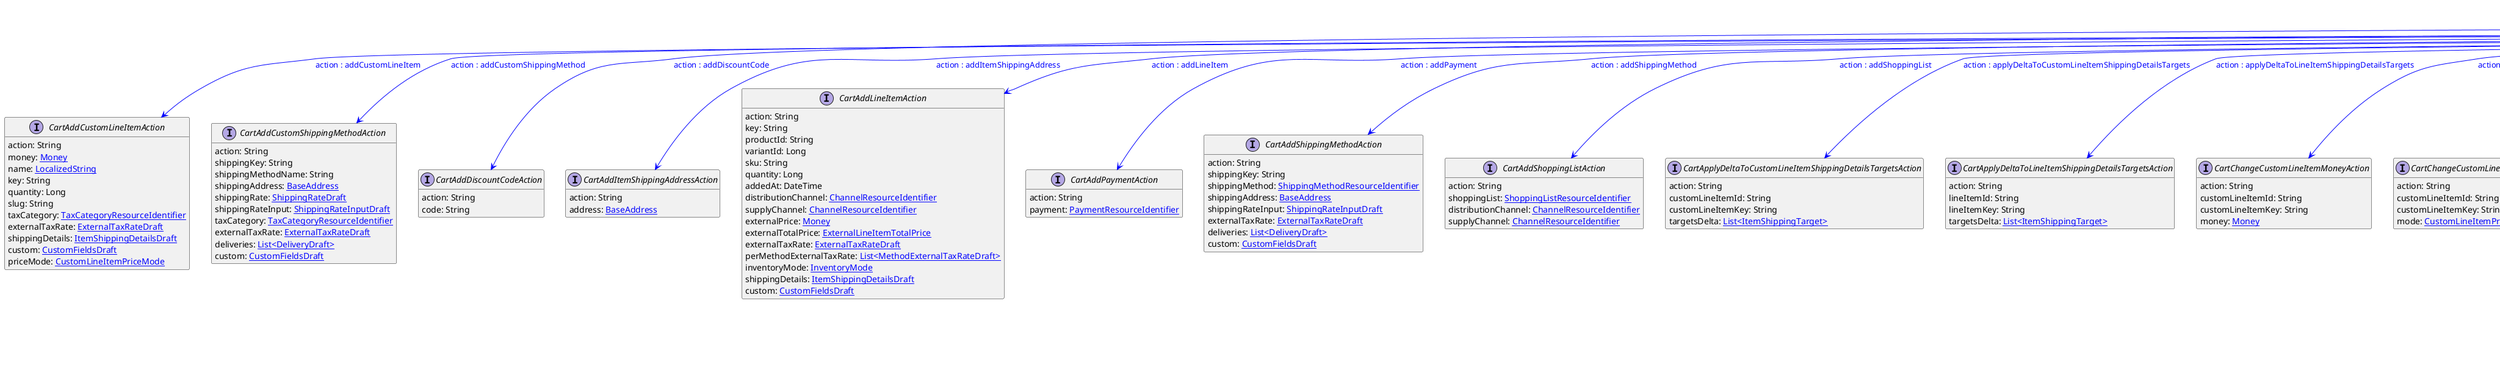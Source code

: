 @startuml

hide empty fields
hide empty methods
legend
|= |= line |
|<back:black>   </back>| inheritance |
|<back:green>   </back>| property reference |
|<back:blue>   </back>| discriminated class |
endlegend
interface CartUpdateAction [[CartUpdateAction.svg]]  {
    action: String
}


interface CartAddCustomLineItemAction [[CartAddCustomLineItemAction.svg]]  {
    action: String
    money: [[Money.svg Money]]
    name: [[LocalizedString.svg LocalizedString]]
    key: String
    quantity: Long
    slug: String
    taxCategory: [[TaxCategoryResourceIdentifier.svg TaxCategoryResourceIdentifier]]
    externalTaxRate: [[ExternalTaxRateDraft.svg ExternalTaxRateDraft]]
    shippingDetails: [[ItemShippingDetailsDraft.svg ItemShippingDetailsDraft]]
    custom: [[CustomFieldsDraft.svg CustomFieldsDraft]]
    priceMode: [[CustomLineItemPriceMode.svg CustomLineItemPriceMode]]
}
interface CartAddCustomShippingMethodAction [[CartAddCustomShippingMethodAction.svg]]  {
    action: String
    shippingKey: String
    shippingMethodName: String
    shippingAddress: [[BaseAddress.svg BaseAddress]]
    shippingRate: [[ShippingRateDraft.svg ShippingRateDraft]]
    shippingRateInput: [[ShippingRateInputDraft.svg ShippingRateInputDraft]]
    taxCategory: [[TaxCategoryResourceIdentifier.svg TaxCategoryResourceIdentifier]]
    externalTaxRate: [[ExternalTaxRateDraft.svg ExternalTaxRateDraft]]
    deliveries: [[DeliveryDraft.svg List<DeliveryDraft>]]
    custom: [[CustomFieldsDraft.svg CustomFieldsDraft]]
}
interface CartAddDiscountCodeAction [[CartAddDiscountCodeAction.svg]]  {
    action: String
    code: String
}
interface CartAddItemShippingAddressAction [[CartAddItemShippingAddressAction.svg]]  {
    action: String
    address: [[BaseAddress.svg BaseAddress]]
}
interface CartAddLineItemAction [[CartAddLineItemAction.svg]]  {
    action: String
    key: String
    productId: String
    variantId: Long
    sku: String
    quantity: Long
    addedAt: DateTime
    distributionChannel: [[ChannelResourceIdentifier.svg ChannelResourceIdentifier]]
    supplyChannel: [[ChannelResourceIdentifier.svg ChannelResourceIdentifier]]
    externalPrice: [[Money.svg Money]]
    externalTotalPrice: [[ExternalLineItemTotalPrice.svg ExternalLineItemTotalPrice]]
    externalTaxRate: [[ExternalTaxRateDraft.svg ExternalTaxRateDraft]]
    perMethodExternalTaxRate: [[MethodExternalTaxRateDraft.svg List<MethodExternalTaxRateDraft>]]
    inventoryMode: [[InventoryMode.svg InventoryMode]]
    shippingDetails: [[ItemShippingDetailsDraft.svg ItemShippingDetailsDraft]]
    custom: [[CustomFieldsDraft.svg CustomFieldsDraft]]
}
interface CartAddPaymentAction [[CartAddPaymentAction.svg]]  {
    action: String
    payment: [[PaymentResourceIdentifier.svg PaymentResourceIdentifier]]
}
interface CartAddShippingMethodAction [[CartAddShippingMethodAction.svg]]  {
    action: String
    shippingKey: String
    shippingMethod: [[ShippingMethodResourceIdentifier.svg ShippingMethodResourceIdentifier]]
    shippingAddress: [[BaseAddress.svg BaseAddress]]
    shippingRateInput: [[ShippingRateInputDraft.svg ShippingRateInputDraft]]
    externalTaxRate: [[ExternalTaxRateDraft.svg ExternalTaxRateDraft]]
    deliveries: [[DeliveryDraft.svg List<DeliveryDraft>]]
    custom: [[CustomFieldsDraft.svg CustomFieldsDraft]]
}
interface CartAddShoppingListAction [[CartAddShoppingListAction.svg]]  {
    action: String
    shoppingList: [[ShoppingListResourceIdentifier.svg ShoppingListResourceIdentifier]]
    distributionChannel: [[ChannelResourceIdentifier.svg ChannelResourceIdentifier]]
    supplyChannel: [[ChannelResourceIdentifier.svg ChannelResourceIdentifier]]
}
interface CartApplyDeltaToCustomLineItemShippingDetailsTargetsAction [[CartApplyDeltaToCustomLineItemShippingDetailsTargetsAction.svg]]  {
    action: String
    customLineItemId: String
    customLineItemKey: String
    targetsDelta: [[ItemShippingTarget.svg List<ItemShippingTarget>]]
}
interface CartApplyDeltaToLineItemShippingDetailsTargetsAction [[CartApplyDeltaToLineItemShippingDetailsTargetsAction.svg]]  {
    action: String
    lineItemId: String
    lineItemKey: String
    targetsDelta: [[ItemShippingTarget.svg List<ItemShippingTarget>]]
}
interface CartChangeCustomLineItemMoneyAction [[CartChangeCustomLineItemMoneyAction.svg]]  {
    action: String
    customLineItemId: String
    customLineItemKey: String
    money: [[Money.svg Money]]
}
interface CartChangeCustomLineItemPriceModeAction [[CartChangeCustomLineItemPriceModeAction.svg]]  {
    action: String
    customLineItemId: String
    customLineItemKey: String
    mode: [[CustomLineItemPriceMode.svg CustomLineItemPriceMode]]
}
interface CartChangeCustomLineItemQuantityAction [[CartChangeCustomLineItemQuantityAction.svg]]  {
    action: String
    customLineItemId: String
    customLineItemKey: String
    quantity: Long
}
interface CartChangeLineItemQuantityAction [[CartChangeLineItemQuantityAction.svg]]  {
    action: String
    lineItemId: String
    lineItemKey: String
    quantity: Long
    externalPrice: [[Money.svg Money]]
    externalTotalPrice: [[ExternalLineItemTotalPrice.svg ExternalLineItemTotalPrice]]
}
interface CartChangeLineItemsOrderAction [[CartChangeLineItemsOrderAction.svg]]  {
    action: String
    lineItemOrder: [[String.svg List<String>]]
}
interface CartChangeTaxCalculationModeAction [[CartChangeTaxCalculationModeAction.svg]]  {
    action: String
    taxCalculationMode: [[TaxCalculationMode.svg TaxCalculationMode]]
}
interface CartChangeTaxModeAction [[CartChangeTaxModeAction.svg]]  {
    action: String
    taxMode: [[TaxMode.svg TaxMode]]
}
interface CartChangeTaxRoundingModeAction [[CartChangeTaxRoundingModeAction.svg]]  {
    action: String
    taxRoundingMode: [[RoundingMode.svg RoundingMode]]
}
interface CartFreezeCartAction [[CartFreezeCartAction.svg]]  {
    action: String
}
interface CartRecalculateAction [[CartRecalculateAction.svg]]  {
    action: String
    updateProductData: Boolean
}
interface CartRemoveCustomLineItemAction [[CartRemoveCustomLineItemAction.svg]]  {
    action: String
    customLineItemId: String
    customLineItemKey: String
}
interface CartRemoveDiscountCodeAction [[CartRemoveDiscountCodeAction.svg]]  {
    action: String
    discountCode: [[DiscountCodeReference.svg DiscountCodeReference]]
}
interface CartRemoveItemShippingAddressAction [[CartRemoveItemShippingAddressAction.svg]]  {
    action: String
    addressKey: String
}
interface CartRemoveLineItemAction [[CartRemoveLineItemAction.svg]]  {
    action: String
    lineItemId: String
    lineItemKey: String
    quantity: Long
    externalPrice: [[Money.svg Money]]
    externalTotalPrice: [[ExternalLineItemTotalPrice.svg ExternalLineItemTotalPrice]]
    shippingDetailsToRemove: [[ItemShippingDetailsDraft.svg ItemShippingDetailsDraft]]
}
interface CartRemovePaymentAction [[CartRemovePaymentAction.svg]]  {
    action: String
    payment: [[PaymentResourceIdentifier.svg PaymentResourceIdentifier]]
}
interface CartRemoveShippingMethodAction [[CartRemoveShippingMethodAction.svg]]  {
    action: String
    shippingKey: String
}
interface CartSetAnonymousIdAction [[CartSetAnonymousIdAction.svg]]  {
    action: String
    anonymousId: String
}
interface CartSetBillingAddressAction [[CartSetBillingAddressAction.svg]]  {
    action: String
    address: [[BaseAddress.svg BaseAddress]]
}
interface CartSetBillingAddressCustomFieldAction [[CartSetBillingAddressCustomFieldAction.svg]]  {
    action: String
    name: String
    value: [[Object.svg Object]]
}
interface CartSetBillingAddressCustomTypeAction [[CartSetBillingAddressCustomTypeAction.svg]]  {
    action: String
    type: [[TypeResourceIdentifier.svg TypeResourceIdentifier]]
    fields: [[FieldContainer.svg FieldContainer]]
}
interface CartSetBusinessUnitAction [[CartSetBusinessUnitAction.svg]]  {
    action: String
    businessUnit: [[BusinessUnitResourceIdentifier.svg BusinessUnitResourceIdentifier]]
}
interface CartSetCartTotalTaxAction [[CartSetCartTotalTaxAction.svg]]  {
    action: String
    externalTotalGross: [[Money.svg Money]]
    externalTaxPortions: [[TaxPortionDraft.svg List<TaxPortionDraft>]]
}
interface CartSetCountryAction [[CartSetCountryAction.svg]]  {
    action: String
    country: String
}
interface CartSetCustomFieldAction [[CartSetCustomFieldAction.svg]]  {
    action: String
    name: String
    value: [[Object.svg Object]]
}
interface CartSetCustomLineItemCustomFieldAction [[CartSetCustomLineItemCustomFieldAction.svg]]  {
    action: String
    customLineItemId: String
    customLineItemKey: String
    name: String
    value: [[Object.svg Object]]
}
interface CartSetCustomLineItemCustomTypeAction [[CartSetCustomLineItemCustomTypeAction.svg]]  {
    action: String
    customLineItemId: String
    customLineItemKey: String
    type: [[TypeResourceIdentifier.svg TypeResourceIdentifier]]
    fields: [[FieldContainer.svg FieldContainer]]
}
interface CartSetCustomLineItemShippingDetailsAction [[CartSetCustomLineItemShippingDetailsAction.svg]]  {
    action: String
    customLineItemId: String
    customLineItemKey: String
    shippingDetails: [[ItemShippingDetailsDraft.svg ItemShippingDetailsDraft]]
}
interface CartSetCustomLineItemTaxAmountAction [[CartSetCustomLineItemTaxAmountAction.svg]]  {
    action: String
    customLineItemId: String
    customLineItemKey: String
    externalTaxAmount: [[ExternalTaxAmountDraft.svg ExternalTaxAmountDraft]]
    shippingKey: String
}
interface CartSetCustomLineItemTaxRateAction [[CartSetCustomLineItemTaxRateAction.svg]]  {
    action: String
    customLineItemId: String
    customLineItemKey: String
    externalTaxRate: [[ExternalTaxRateDraft.svg ExternalTaxRateDraft]]
    shippingKey: String
}
interface CartSetCustomShippingMethodAction [[CartSetCustomShippingMethodAction.svg]]  {
    action: String
    shippingMethodName: String
    shippingRate: [[ShippingRateDraft.svg ShippingRateDraft]]
    taxCategory: [[TaxCategoryResourceIdentifier.svg TaxCategoryResourceIdentifier]]
    externalTaxRate: [[ExternalTaxRateDraft.svg ExternalTaxRateDraft]]
}
interface CartSetCustomTypeAction [[CartSetCustomTypeAction.svg]]  {
    action: String
    type: [[TypeResourceIdentifier.svg TypeResourceIdentifier]]
    fields: [[FieldContainer.svg FieldContainer]]
}
interface CartSetCustomerEmailAction [[CartSetCustomerEmailAction.svg]]  {
    action: String
    email: String
}
interface CartSetCustomerGroupAction [[CartSetCustomerGroupAction.svg]]  {
    action: String
    customerGroup: [[CustomerGroupResourceIdentifier.svg CustomerGroupResourceIdentifier]]
}
interface CartSetCustomerIdAction [[CartSetCustomerIdAction.svg]]  {
    action: String
    customerId: String
}
interface CartSetDeleteDaysAfterLastModificationAction [[CartSetDeleteDaysAfterLastModificationAction.svg]]  {
    action: String
    deleteDaysAfterLastModification: Integer
}
interface CartSetDirectDiscountsAction [[CartSetDirectDiscountsAction.svg]]  {
    action: String
    discounts: [[DirectDiscountDraft.svg List<DirectDiscountDraft>]]
}
interface CartSetItemShippingAddressCustomFieldAction [[CartSetItemShippingAddressCustomFieldAction.svg]]  {
    action: String
    addressKey: String
    name: String
    value: [[Object.svg Object]]
}
interface CartSetItemShippingAddressCustomTypeAction [[CartSetItemShippingAddressCustomTypeAction.svg]]  {
    action: String
    addressKey: String
    type: [[TypeResourceIdentifier.svg TypeResourceIdentifier]]
    fields: [[FieldContainer.svg FieldContainer]]
}
interface CartSetKeyAction [[CartSetKeyAction.svg]]  {
    action: String
    key: String
}
interface CartSetLineItemCustomFieldAction [[CartSetLineItemCustomFieldAction.svg]]  {
    action: String
    lineItemId: String
    lineItemKey: String
    name: String
    value: [[Object.svg Object]]
}
interface CartSetLineItemCustomTypeAction [[CartSetLineItemCustomTypeAction.svg]]  {
    action: String
    lineItemId: String
    lineItemKey: String
    type: [[TypeResourceIdentifier.svg TypeResourceIdentifier]]
    fields: [[FieldContainer.svg FieldContainer]]
}
interface CartSetLineItemDistributionChannelAction [[CartSetLineItemDistributionChannelAction.svg]]  {
    action: String
    lineItemId: String
    lineItemKey: String
    distributionChannel: [[ChannelResourceIdentifier.svg ChannelResourceIdentifier]]
}
interface CartSetLineItemInventoryModeAction [[CartSetLineItemInventoryModeAction.svg]]  {
    action: String
    lineItemId: String
    lineItemKey: String
    inventoryMode: [[InventoryMode.svg InventoryMode]]
}
interface CartSetLineItemPriceAction [[CartSetLineItemPriceAction.svg]]  {
    action: String
    lineItemId: String
    lineItemKey: String
    externalPrice: [[Money.svg Money]]
}
interface CartSetLineItemShippingDetailsAction [[CartSetLineItemShippingDetailsAction.svg]]  {
    action: String
    lineItemId: String
    lineItemKey: String
    shippingDetails: [[ItemShippingDetailsDraft.svg ItemShippingDetailsDraft]]
}
interface CartSetLineItemSupplyChannelAction [[CartSetLineItemSupplyChannelAction.svg]]  {
    action: String
    lineItemId: String
    lineItemKey: String
    supplyChannel: [[ChannelResourceIdentifier.svg ChannelResourceIdentifier]]
}
interface CartSetLineItemTaxAmountAction [[CartSetLineItemTaxAmountAction.svg]]  {
    action: String
    lineItemId: String
    lineItemKey: String
    externalTaxAmount: [[ExternalTaxAmountDraft.svg ExternalTaxAmountDraft]]
    shippingKey: String
}
interface CartSetLineItemTaxRateAction [[CartSetLineItemTaxRateAction.svg]]  {
    action: String
    lineItemId: String
    lineItemKey: String
    externalTaxRate: [[ExternalTaxRateDraft.svg ExternalTaxRateDraft]]
    shippingKey: String
}
interface CartSetLineItemTotalPriceAction [[CartSetLineItemTotalPriceAction.svg]]  {
    action: String
    lineItemId: String
    lineItemKey: String
    externalTotalPrice: [[ExternalLineItemTotalPrice.svg ExternalLineItemTotalPrice]]
}
interface CartSetLocaleAction [[CartSetLocaleAction.svg]]  {
    action: String
    locale: String
}
interface CartSetShippingAddressAction [[CartSetShippingAddressAction.svg]]  {
    action: String
    address: [[BaseAddress.svg BaseAddress]]
}
interface CartSetShippingAddressCustomFieldAction [[CartSetShippingAddressCustomFieldAction.svg]]  {
    action: String
    name: String
    value: [[Object.svg Object]]
}
interface CartSetShippingAddressCustomTypeAction [[CartSetShippingAddressCustomTypeAction.svg]]  {
    action: String
    type: [[TypeResourceIdentifier.svg TypeResourceIdentifier]]
    fields: [[FieldContainer.svg FieldContainer]]
}
interface CartSetShippingCustomFieldAction [[CartSetShippingCustomFieldAction.svg]]  {
    action: String
    shippingKey: String
    name: String
    value: [[Object.svg Object]]
}
interface CartSetShippingCustomTypeAction [[CartSetShippingCustomTypeAction.svg]]  {
    action: String
    shippingKey: String
    type: [[TypeResourceIdentifier.svg TypeResourceIdentifier]]
    fields: [[FieldContainer.svg FieldContainer]]
}
interface CartSetShippingMethodAction [[CartSetShippingMethodAction.svg]]  {
    action: String
    shippingMethod: [[ShippingMethodResourceIdentifier.svg ShippingMethodResourceIdentifier]]
    externalTaxRate: [[ExternalTaxRateDraft.svg ExternalTaxRateDraft]]
}
interface CartSetShippingMethodTaxAmountAction [[CartSetShippingMethodTaxAmountAction.svg]]  {
    action: String
    shippingKey: String
    externalTaxAmount: [[ExternalTaxAmountDraft.svg ExternalTaxAmountDraft]]
}
interface CartSetShippingMethodTaxRateAction [[CartSetShippingMethodTaxRateAction.svg]]  {
    action: String
    shippingKey: String
    externalTaxRate: [[ExternalTaxRateDraft.svg ExternalTaxRateDraft]]
}
interface CartSetShippingRateInputAction [[CartSetShippingRateInputAction.svg]]  {
    action: String
    shippingRateInput: [[ShippingRateInputDraft.svg ShippingRateInputDraft]]
}
interface CartUnfreezeCartAction [[CartUnfreezeCartAction.svg]]  {
    action: String
}
interface CartUpdateItemShippingAddressAction [[CartUpdateItemShippingAddressAction.svg]]  {
    action: String
    address: [[BaseAddress.svg BaseAddress]]
}
interface CartUpdate [[CartUpdate.svg]]  {
    version: Long
    actions: [[CartUpdateAction.svg List<CartUpdateAction>]]
}
CartUpdateAction --> CartAddCustomLineItemAction #blue;text:blue : "action : addCustomLineItem"
CartUpdateAction --> CartAddCustomShippingMethodAction #blue;text:blue : "action : addCustomShippingMethod"
CartUpdateAction --> CartAddDiscountCodeAction #blue;text:blue : "action : addDiscountCode"
CartUpdateAction --> CartAddItemShippingAddressAction #blue;text:blue : "action : addItemShippingAddress"
CartUpdateAction --> CartAddLineItemAction #blue;text:blue : "action : addLineItem"
CartUpdateAction --> CartAddPaymentAction #blue;text:blue : "action : addPayment"
CartUpdateAction --> CartAddShippingMethodAction #blue;text:blue : "action : addShippingMethod"
CartUpdateAction --> CartAddShoppingListAction #blue;text:blue : "action : addShoppingList"
CartUpdateAction --> CartApplyDeltaToCustomLineItemShippingDetailsTargetsAction #blue;text:blue : "action : applyDeltaToCustomLineItemShippingDetailsTargets"
CartUpdateAction --> CartApplyDeltaToLineItemShippingDetailsTargetsAction #blue;text:blue : "action : applyDeltaToLineItemShippingDetailsTargets"
CartUpdateAction --> CartChangeCustomLineItemMoneyAction #blue;text:blue : "action : changeCustomLineItemMoney"
CartUpdateAction --> CartChangeCustomLineItemPriceModeAction #blue;text:blue : "action : changeCustomLineItemPriceMode"
CartUpdateAction --> CartChangeCustomLineItemQuantityAction #blue;text:blue : "action : changeCustomLineItemQuantity"
CartUpdateAction --> CartChangeLineItemQuantityAction #blue;text:blue : "action : changeLineItemQuantity"
CartUpdateAction --> CartChangeLineItemsOrderAction #blue;text:blue : "action : changeLineItemsOrder"
CartUpdateAction --> CartChangeTaxCalculationModeAction #blue;text:blue : "action : changeTaxCalculationMode"
CartUpdateAction --> CartChangeTaxModeAction #blue;text:blue : "action : changeTaxMode"
CartUpdateAction --> CartChangeTaxRoundingModeAction #blue;text:blue : "action : changeTaxRoundingMode"
CartUpdateAction --> CartFreezeCartAction #blue;text:blue : "action : freezeCart"
CartUpdateAction --> CartRecalculateAction #blue;text:blue : "action : recalculate"
CartUpdateAction --> CartRemoveCustomLineItemAction #blue;text:blue : "action : removeCustomLineItem"
CartUpdateAction --> CartRemoveDiscountCodeAction #blue;text:blue : "action : removeDiscountCode"
CartUpdateAction --> CartRemoveItemShippingAddressAction #blue;text:blue : "action : removeItemShippingAddress"
CartUpdateAction --> CartRemoveLineItemAction #blue;text:blue : "action : removeLineItem"
CartUpdateAction --> CartRemovePaymentAction #blue;text:blue : "action : removePayment"
CartUpdateAction --> CartRemoveShippingMethodAction #blue;text:blue : "action : removeShippingMethod"
CartUpdateAction --> CartSetAnonymousIdAction #blue;text:blue : "action : setAnonymousId"
CartUpdateAction --> CartSetBillingAddressAction #blue;text:blue : "action : setBillingAddress"
CartUpdateAction --> CartSetBillingAddressCustomFieldAction #blue;text:blue : "action : setBillingAddressCustomField"
CartUpdateAction --> CartSetBillingAddressCustomTypeAction #blue;text:blue : "action : setBillingAddressCustomType"
CartUpdateAction --> CartSetBusinessUnitAction #blue;text:blue : "action : setBusinessUnit"
CartUpdateAction --> CartSetCartTotalTaxAction #blue;text:blue : "action : setCartTotalTax"
CartUpdateAction --> CartSetCountryAction #blue;text:blue : "action : setCountry"
CartUpdateAction --> CartSetCustomFieldAction #blue;text:blue : "action : setCustomField"
CartUpdateAction --> CartSetCustomLineItemCustomFieldAction #blue;text:blue : "action : setCustomLineItemCustomField"
CartUpdateAction --> CartSetCustomLineItemCustomTypeAction #blue;text:blue : "action : setCustomLineItemCustomType"
CartUpdateAction --> CartSetCustomLineItemShippingDetailsAction #blue;text:blue : "action : setCustomLineItemShippingDetails"
CartUpdateAction --> CartSetCustomLineItemTaxAmountAction #blue;text:blue : "action : setCustomLineItemTaxAmount"
CartUpdateAction --> CartSetCustomLineItemTaxRateAction #blue;text:blue : "action : setCustomLineItemTaxRate"
CartUpdateAction --> CartSetCustomShippingMethodAction #blue;text:blue : "action : setCustomShippingMethod"
CartUpdateAction --> CartSetCustomTypeAction #blue;text:blue : "action : setCustomType"
CartUpdateAction --> CartSetCustomerEmailAction #blue;text:blue : "action : setCustomerEmail"
CartUpdateAction --> CartSetCustomerGroupAction #blue;text:blue : "action : setCustomerGroup"
CartUpdateAction --> CartSetCustomerIdAction #blue;text:blue : "action : setCustomerId"
CartUpdateAction --> CartSetDeleteDaysAfterLastModificationAction #blue;text:blue : "action : setDeleteDaysAfterLastModification"
CartUpdateAction --> CartSetDirectDiscountsAction #blue;text:blue : "action : setDirectDiscounts"
CartUpdateAction --> CartSetItemShippingAddressCustomFieldAction #blue;text:blue : "action : setItemShippingAddressCustomField"
CartUpdateAction --> CartSetItemShippingAddressCustomTypeAction #blue;text:blue : "action : setItemShippingAddressCustomType"
CartUpdateAction --> CartSetKeyAction #blue;text:blue : "action : setKey"
CartUpdateAction --> CartSetLineItemCustomFieldAction #blue;text:blue : "action : setLineItemCustomField"
CartUpdateAction --> CartSetLineItemCustomTypeAction #blue;text:blue : "action : setLineItemCustomType"
CartUpdateAction --> CartSetLineItemDistributionChannelAction #blue;text:blue : "action : setLineItemDistributionChannel"
CartUpdateAction --> CartSetLineItemInventoryModeAction #blue;text:blue : "action : setLineItemInventoryMode"
CartUpdateAction --> CartSetLineItemPriceAction #blue;text:blue : "action : setLineItemPrice"
CartUpdateAction --> CartSetLineItemShippingDetailsAction #blue;text:blue : "action : setLineItemShippingDetails"
CartUpdateAction --> CartSetLineItemSupplyChannelAction #blue;text:blue : "action : setLineItemSupplyChannel"
CartUpdateAction --> CartSetLineItemTaxAmountAction #blue;text:blue : "action : setLineItemTaxAmount"
CartUpdateAction --> CartSetLineItemTaxRateAction #blue;text:blue : "action : setLineItemTaxRate"
CartUpdateAction --> CartSetLineItemTotalPriceAction #blue;text:blue : "action : setLineItemTotalPrice"
CartUpdateAction --> CartSetLocaleAction #blue;text:blue : "action : setLocale"
CartUpdateAction --> CartSetShippingAddressAction #blue;text:blue : "action : setShippingAddress"
CartUpdateAction --> CartSetShippingAddressCustomFieldAction #blue;text:blue : "action : setShippingAddressCustomField"
CartUpdateAction --> CartSetShippingAddressCustomTypeAction #blue;text:blue : "action : setShippingAddressCustomType"
CartUpdateAction --> CartSetShippingCustomFieldAction #blue;text:blue : "action : setShippingCustomField"
CartUpdateAction --> CartSetShippingCustomTypeAction #blue;text:blue : "action : setShippingCustomType"
CartUpdateAction --> CartSetShippingMethodAction #blue;text:blue : "action : setShippingMethod"
CartUpdateAction --> CartSetShippingMethodTaxAmountAction #blue;text:blue : "action : setShippingMethodTaxAmount"
CartUpdateAction --> CartSetShippingMethodTaxRateAction #blue;text:blue : "action : setShippingMethodTaxRate"
CartUpdateAction --> CartSetShippingRateInputAction #blue;text:blue : "action : setShippingRateInput"
CartUpdateAction --> CartUnfreezeCartAction #blue;text:blue : "action : unfreezeCart"
CartUpdateAction --> CartUpdateItemShippingAddressAction #blue;text:blue : "action : updateItemShippingAddress"
CartUpdateAction --> CartUpdate #green;text:green : "actions"
@enduml
